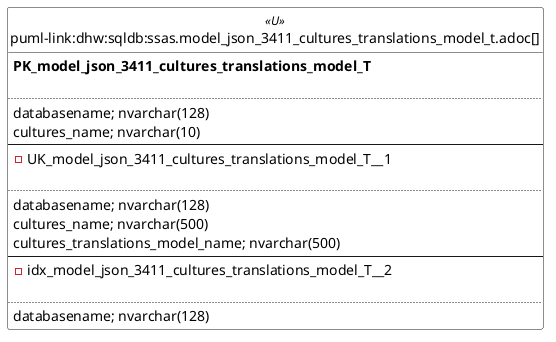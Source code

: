 @startuml
left to right direction
'top to bottom direction
hide circle
'avoide "." issues:
set namespaceSeparator none


skinparam class {
  BackgroundColor White
  BackgroundColor<<FN>> Yellow
  BackgroundColor<<FS>> Yellow
  BackgroundColor<<FT>> LightGray
  BackgroundColor<<IF>> Yellow
  BackgroundColor<<IS>> Yellow
  BackgroundColor<<P>> Aqua
  BackgroundColor<<PC>> Aqua
  BackgroundColor<<SN>> Yellow
  BackgroundColor<<SO>> SlateBlue
  BackgroundColor<<TF>> LightGray
  BackgroundColor<<TR>> Tomato
  BackgroundColor<<U>> White
  BackgroundColor<<V>> WhiteSmoke
  BackgroundColor<<X>> Aqua
  BackgroundColor<<external>> AliceBlue
}


entity "puml-link:dhw:sqldb:ssas.model_json_3411_cultures_translations_model_t.adoc[]" as ssas.model_json_3411_cultures_translations_model_T << U >> {
**PK_model_json_3411_cultures_translations_model_T**

..
databasename; nvarchar(128)
cultures_name; nvarchar(10)
--
- UK_model_json_3411_cultures_translations_model_T__1

..
databasename; nvarchar(128)
cultures_name; nvarchar(500)
cultures_translations_model_name; nvarchar(500)
--
- idx_model_json_3411_cultures_translations_model_T__2

..
databasename; nvarchar(128)
}


@enduml

